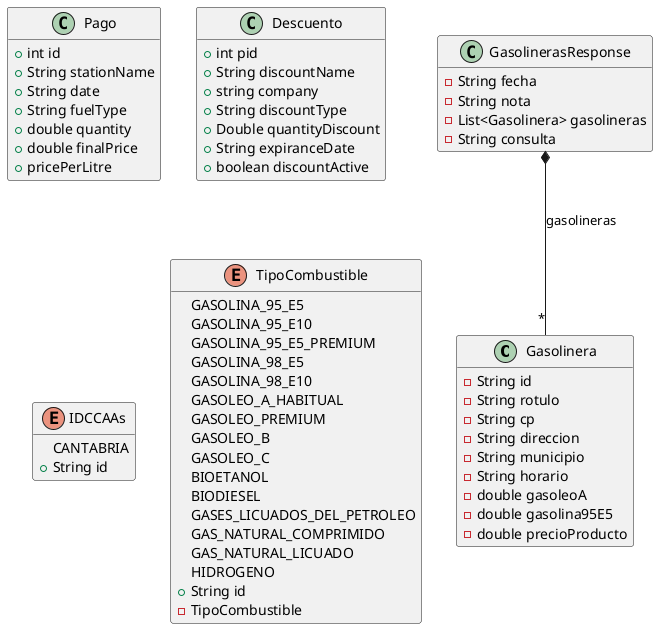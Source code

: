 @startuml
hide empty members

class Gasolinera {
    - String id
    - String rotulo
    - String cp
    - String direccion
    - String municipio
    - String horario
    - double gasoleoA
    - double gasolina95E5
    - double precioProducto
}

class GasolinerasResponse {
    - String fecha
    - String nota
    - List<Gasolinera> gasolineras
    - String consulta
}

class Pago {
    + int id
    + String stationName
    + String date
    + String fuelType
    + double quantity
    + double finalPrice
    + pricePerLitre 
}

class Descuento {
    + int pid
    + String discountName
    + string company
    + String discountType
    + Double quantityDiscount
    + String expiranceDate
    + boolean discountActive
}

enum IDCCAAs {
    CANTABRIA
    + String id
}

enum TipoCombustible {
     GASOLINA_95_E5
     GASOLINA_95_E10
     GASOLINA_95_E5_PREMIUM
     GASOLINA_98_E5
     GASOLINA_98_E10
     GASOLEO_A_HABITUAL
     GASOLEO_PREMIUM
     GASOLEO_B
     GASOLEO_C
     BIOETANOL
     BIODIESEL
     GASES_LICUADOS_DEL_PETROLEO
     GAS_NATURAL_COMPRIMIDO
     GAS_NATURAL_LICUADO
     HIDROGENO
    + String id
    - TipoCombustible
}


GasolinerasResponse *-- "*" Gasolinera : gasolineras
@enduml